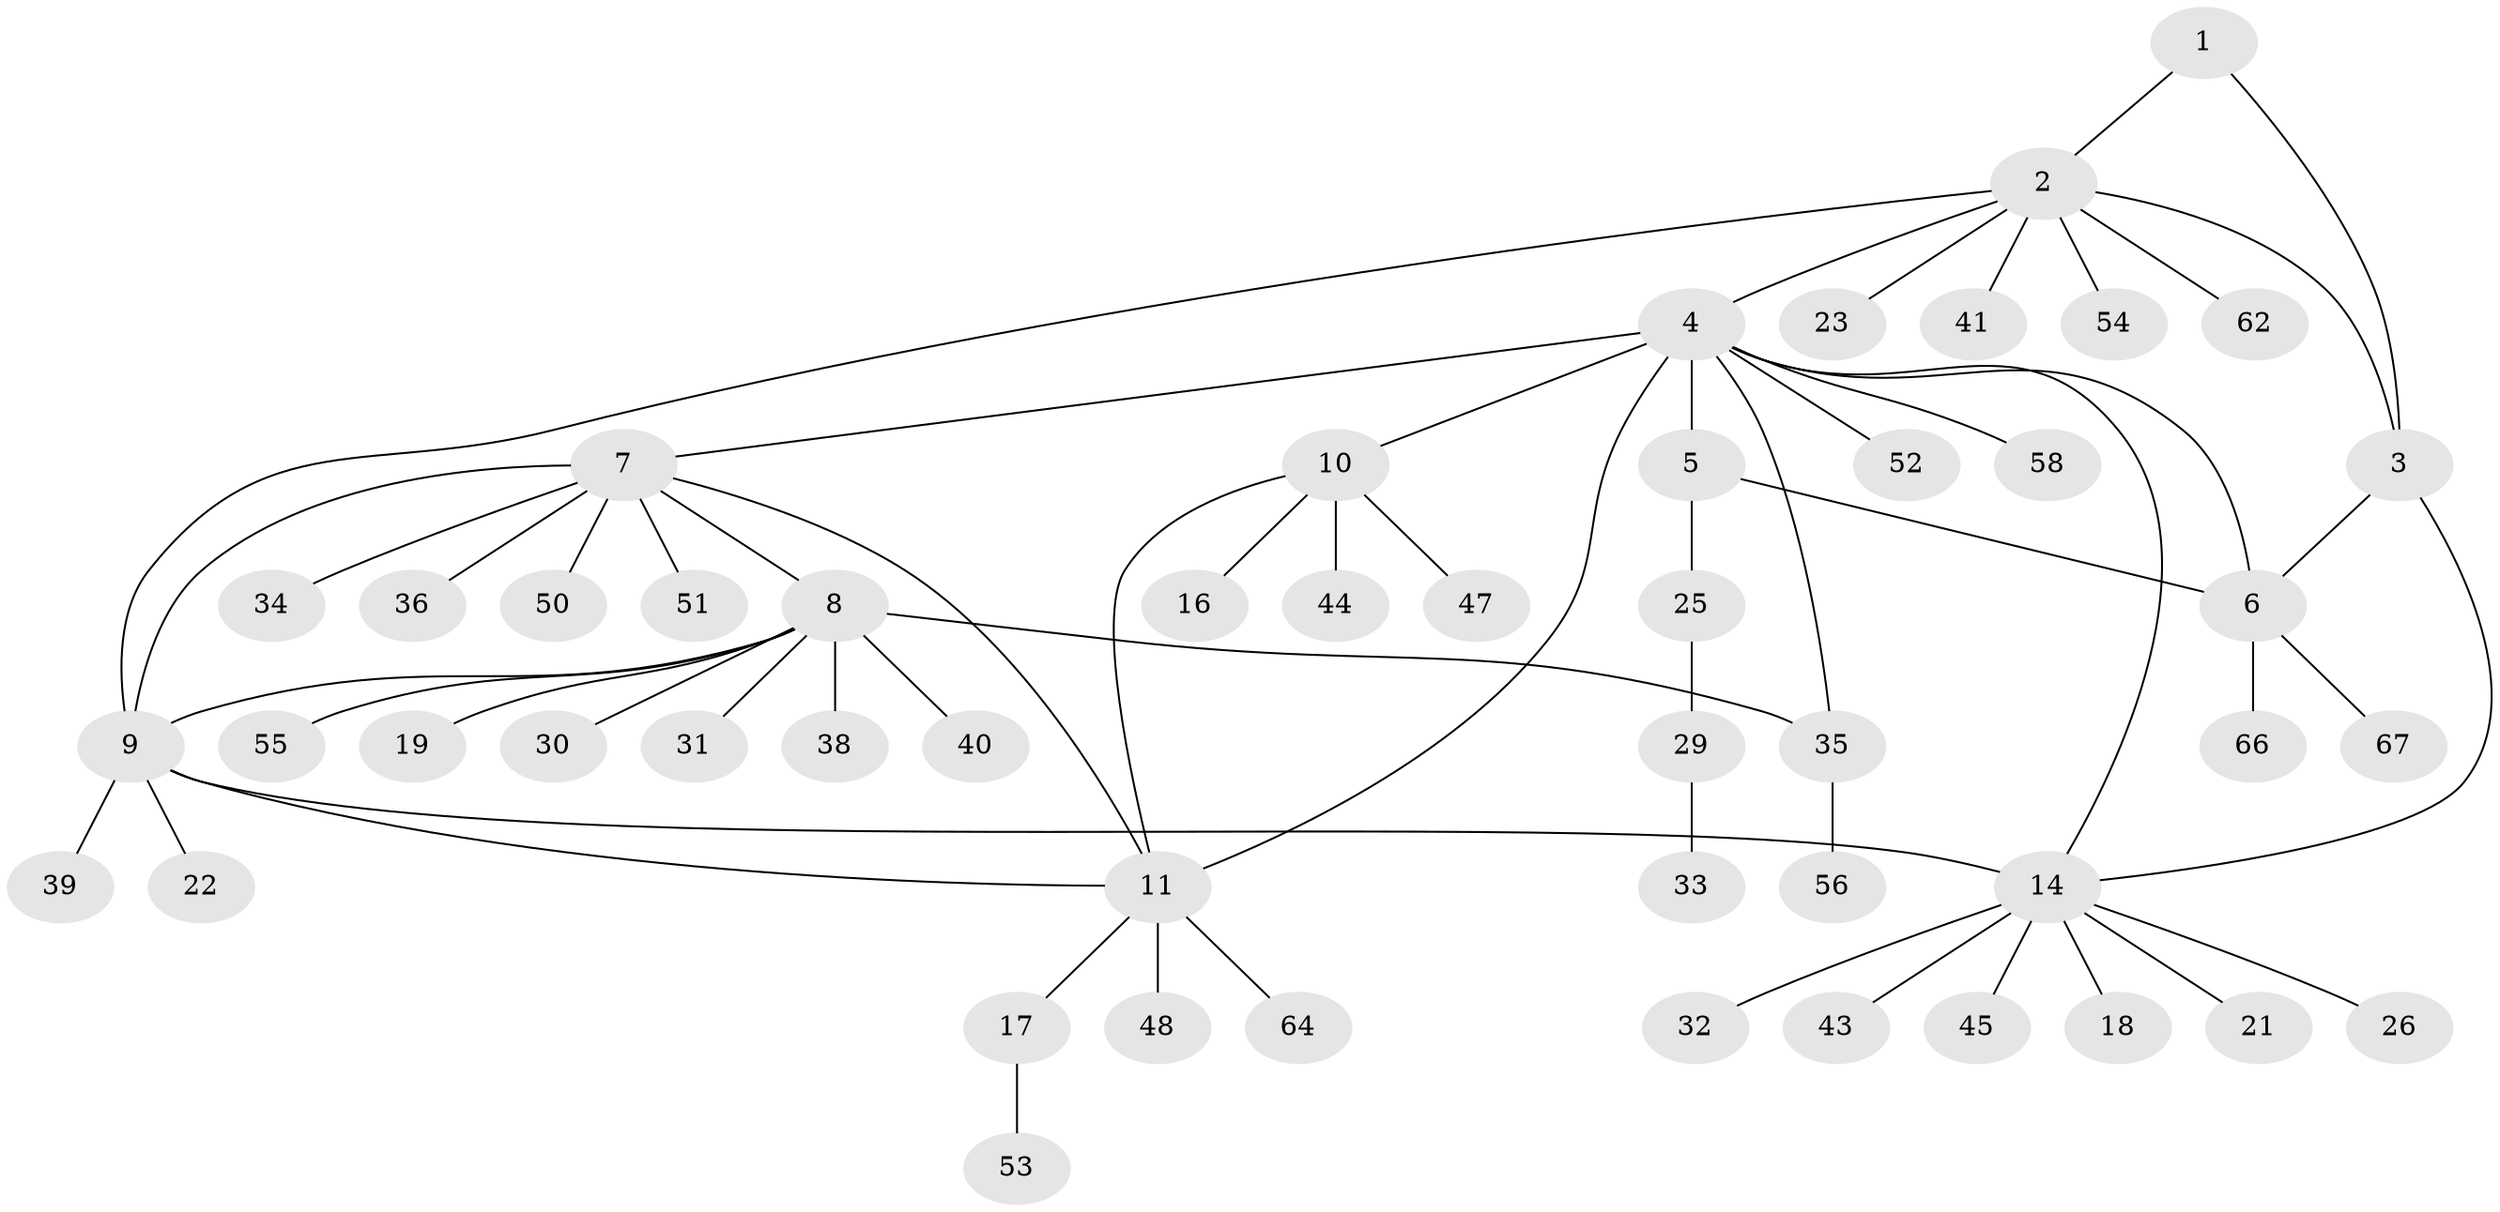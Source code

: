 // original degree distribution, {3: 0.04477611940298507, 9: 0.029850746268656716, 4: 0.08955223880597014, 8: 0.04477611940298507, 10: 0.014925373134328358, 6: 0.029850746268656716, 5: 0.014925373134328358, 2: 0.1044776119402985, 1: 0.6268656716417911}
// Generated by graph-tools (version 1.1) at 2025/11/02/27/25 16:11:33]
// undirected, 50 vertices, 60 edges
graph export_dot {
graph [start="1"]
  node [color=gray90,style=filled];
  1 [super="+42"];
  2 [super="+65"];
  3;
  4 [super="+12"];
  5 [super="+49"];
  6 [super="+46"];
  7 [super="+63"];
  8 [super="+27"];
  9 [super="+13"];
  10 [super="+28"];
  11 [super="+37"];
  14 [super="+15"];
  16 [super="+60"];
  17 [super="+20"];
  18;
  19;
  21;
  22 [super="+24"];
  23;
  25;
  26;
  29;
  30;
  31;
  32;
  33;
  34;
  35 [super="+59"];
  36;
  38;
  39 [super="+57"];
  40;
  41;
  43;
  44;
  45;
  47;
  48 [super="+61"];
  50;
  51;
  52;
  53;
  54;
  55;
  56;
  58;
  62;
  64;
  66;
  67;
  1 -- 2;
  1 -- 3;
  2 -- 3;
  2 -- 9;
  2 -- 23;
  2 -- 41;
  2 -- 54;
  2 -- 62;
  2 -- 4;
  3 -- 6;
  3 -- 14;
  4 -- 5;
  4 -- 6;
  4 -- 7;
  4 -- 35;
  4 -- 58;
  4 -- 14;
  4 -- 52;
  4 -- 10;
  4 -- 11 [weight=2];
  5 -- 6;
  5 -- 25;
  6 -- 66;
  6 -- 67;
  7 -- 8;
  7 -- 9;
  7 -- 11;
  7 -- 34;
  7 -- 36;
  7 -- 50;
  7 -- 51;
  8 -- 9;
  8 -- 19;
  8 -- 30;
  8 -- 31;
  8 -- 35;
  8 -- 38;
  8 -- 40;
  8 -- 55;
  9 -- 22;
  9 -- 39;
  9 -- 11;
  9 -- 14 [weight=2];
  10 -- 11;
  10 -- 16;
  10 -- 44;
  10 -- 47;
  11 -- 17;
  11 -- 48;
  11 -- 64;
  14 -- 18;
  14 -- 21;
  14 -- 26;
  14 -- 32;
  14 -- 43;
  14 -- 45;
  17 -- 53;
  25 -- 29;
  29 -- 33;
  35 -- 56;
}
